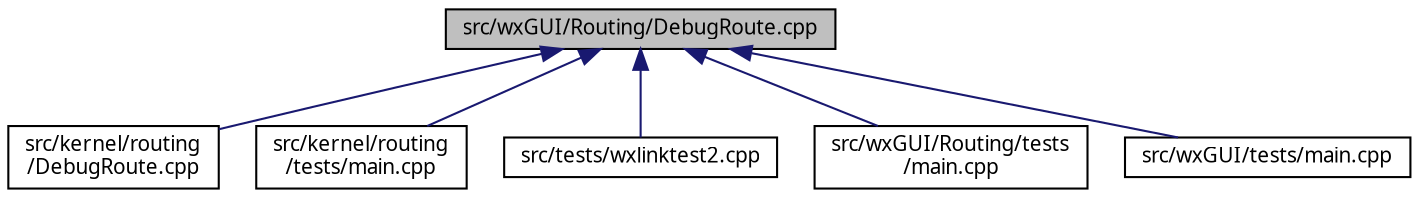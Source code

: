 digraph "src/wxGUI/Routing/DebugRoute.cpp"
{
  edge [fontname="Sans",fontsize="10",labelfontname="Sans",labelfontsize="10"];
  node [fontname="Sans",fontsize="10",shape=record];
  Node115 [label="src/wxGUI/Routing/DebugRoute.cpp",height=0.2,width=0.4,color="black", fillcolor="grey75", style="filled", fontcolor="black"];
  Node115 -> Node116 [dir="back",color="midnightblue",fontsize="10",style="solid",fontname="Sans"];
  Node116 [label="src/kernel/routing\l/DebugRoute.cpp",height=0.2,width=0.4,color="black", fillcolor="white", style="filled",URL="$d8/d1c/kernel_2routing_2DebugRoute_8cpp.html"];
  Node115 -> Node117 [dir="back",color="midnightblue",fontsize="10",style="solid",fontname="Sans"];
  Node117 [label="src/kernel/routing\l/tests/main.cpp",height=0.2,width=0.4,color="black", fillcolor="white", style="filled",URL="$d1/de6/kernel_2routing_2tests_2main_8cpp.html"];
  Node115 -> Node118 [dir="back",color="midnightblue",fontsize="10",style="solid",fontname="Sans"];
  Node118 [label="src/tests/wxlinktest2.cpp",height=0.2,width=0.4,color="black", fillcolor="white", style="filled",URL="$df/d13/wxlinktest2_8cpp.html"];
  Node115 -> Node119 [dir="back",color="midnightblue",fontsize="10",style="solid",fontname="Sans"];
  Node119 [label="src/wxGUI/Routing/tests\l/main.cpp",height=0.2,width=0.4,color="black", fillcolor="white", style="filled",URL="$da/dee/wxGUI_2Routing_2tests_2main_8cpp.html"];
  Node115 -> Node120 [dir="back",color="midnightblue",fontsize="10",style="solid",fontname="Sans"];
  Node120 [label="src/wxGUI/tests/main.cpp",height=0.2,width=0.4,color="black", fillcolor="white", style="filled",URL="$d9/d27/wxGUI_2tests_2main_8cpp.html"];
}
